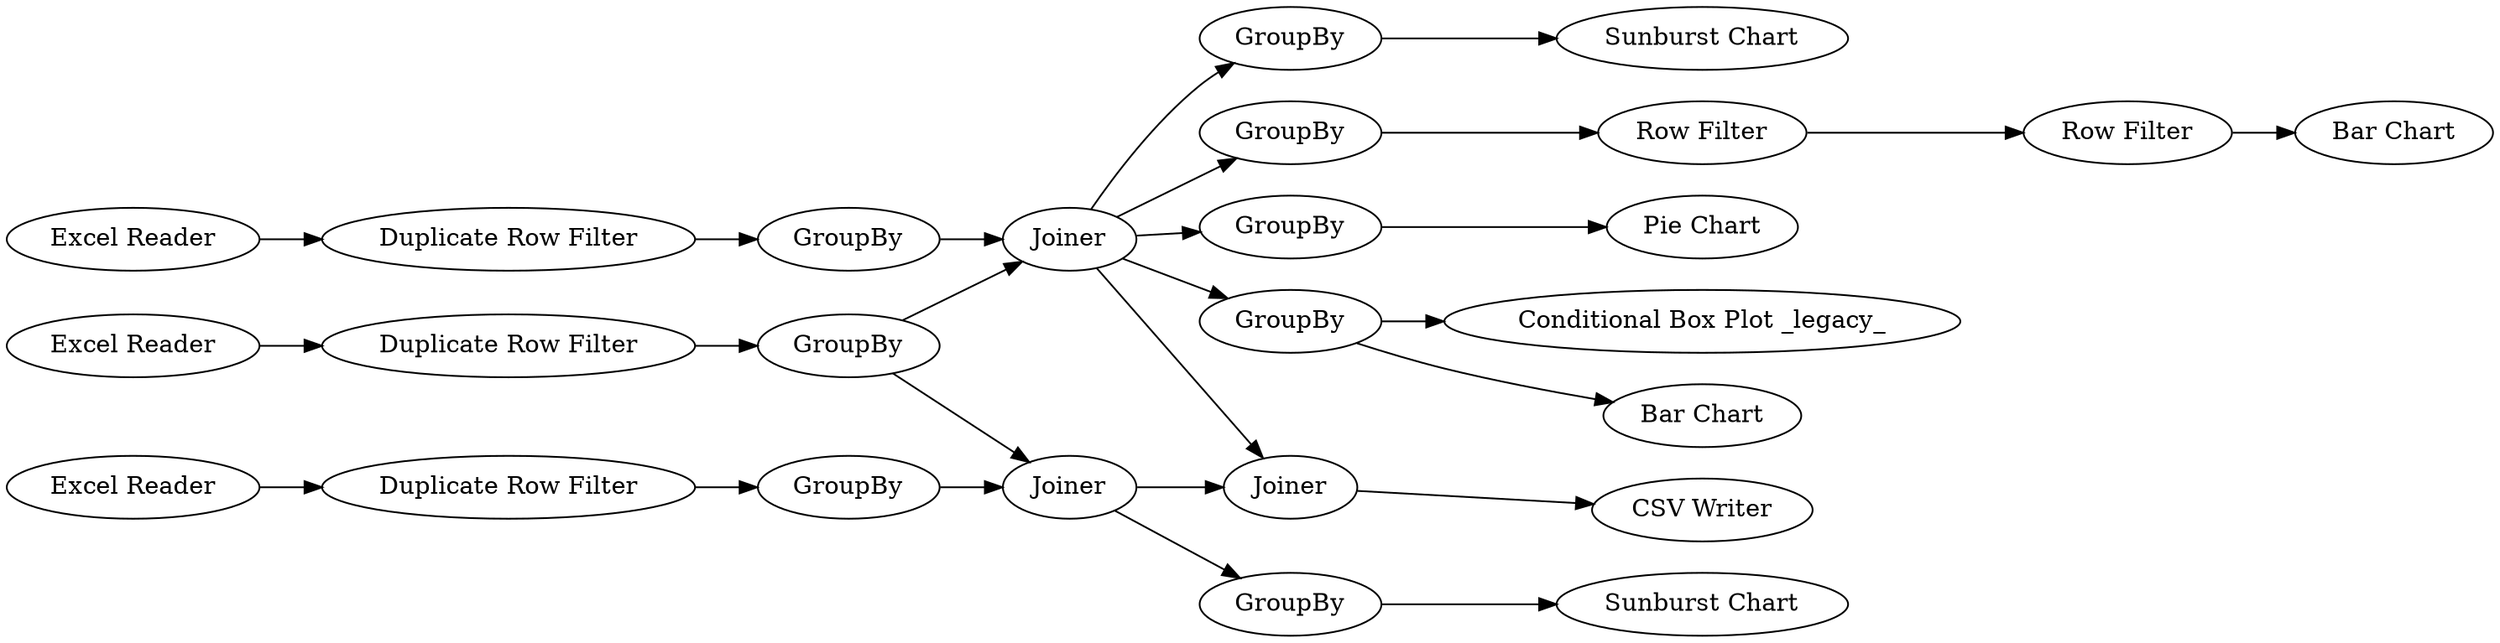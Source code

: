 digraph {
	13 -> 35
	29 -> 37
	2 -> 27
	17 -> 40
	19 -> 18
	3 -> 28
	35 -> 21
	6 -> 9
	44 -> 45
	9 -> 19
	9 -> 17
	26 -> 4
	19 -> 36
	1 -> 26
	27 -> 5
	9 -> 29
	5 -> 9
	39 -> 31
	28 -> 6
	13 -> 29
	38 -> 39
	10 -> 38
	6 -> 13
	9 -> 44
	9 -> 10
	4 -> 13
	27 [label="Duplicate Row Filter"]
	9 [label=Joiner]
	45 [label="Sunburst Chart"]
	26 [label="Duplicate Row Filter"]
	18 [label="Bar Chart"]
	21 [label="Sunburst Chart"]
	17 [label=GroupBy]
	3 [label="Excel Reader"]
	19 [label=GroupBy]
	31 [label="Bar Chart"]
	6 [label=GroupBy]
	10 [label=GroupBy]
	1 [label="Excel Reader"]
	28 [label="Duplicate Row Filter"]
	4 [label=GroupBy]
	38 [label="Row Filter"]
	5 [label=GroupBy]
	13 [label=Joiner]
	35 [label=GroupBy]
	44 [label=GroupBy]
	29 [label=Joiner]
	36 [label="Conditional Box Plot _legacy_"]
	40 [label="Pie Chart"]
	39 [label="Row Filter"]
	2 [label="Excel Reader"]
	37 [label="CSV Writer"]
	rankdir=LR
}
